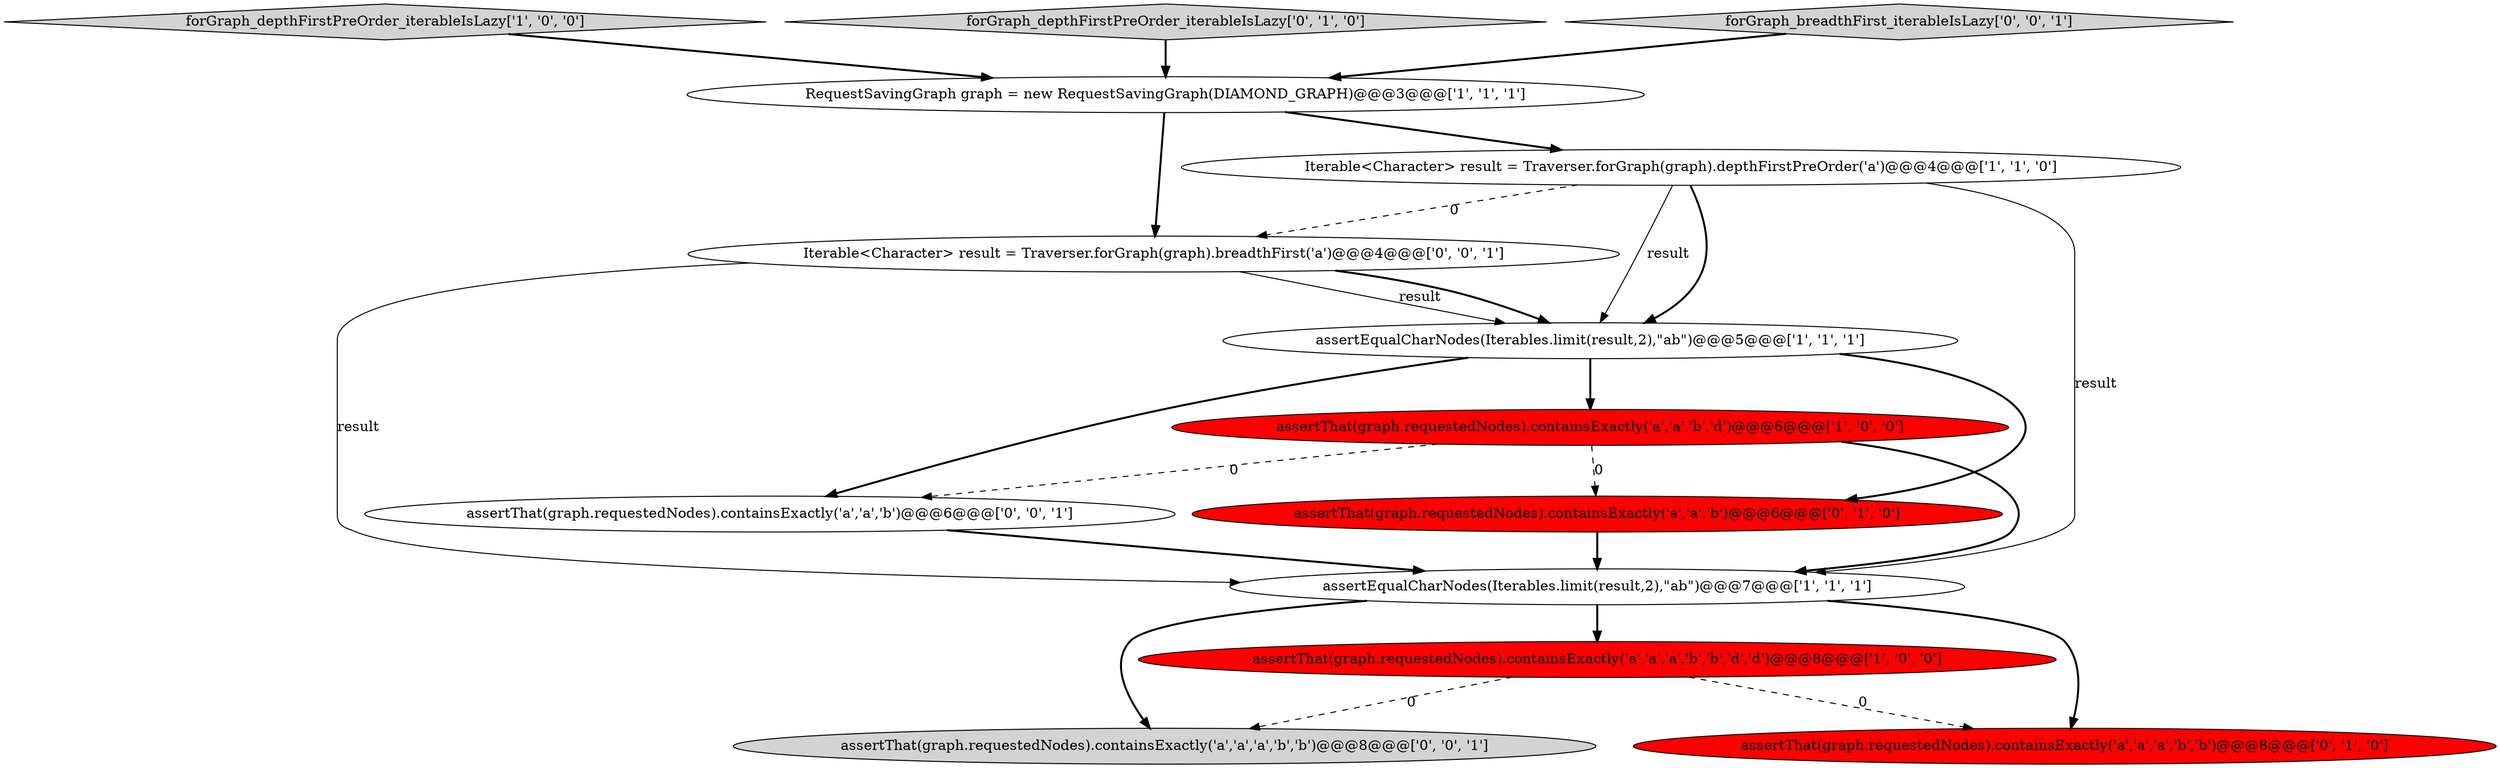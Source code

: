 digraph {
4 [style = filled, label = "forGraph_depthFirstPreOrder_iterableIsLazy['1', '0', '0']", fillcolor = lightgray, shape = diamond image = "AAA0AAABBB1BBB"];
13 [style = filled, label = "assertThat(graph.requestedNodes).containsExactly('a','a','a','b','b')@@@8@@@['0', '0', '1']", fillcolor = lightgray, shape = ellipse image = "AAA0AAABBB3BBB"];
8 [style = filled, label = "assertThat(graph.requestedNodes).containsExactly('a','a','b')@@@6@@@['0', '1', '0']", fillcolor = red, shape = ellipse image = "AAA1AAABBB2BBB"];
5 [style = filled, label = "assertThat(graph.requestedNodes).containsExactly('a','a','b','d')@@@6@@@['1', '0', '0']", fillcolor = red, shape = ellipse image = "AAA1AAABBB1BBB"];
11 [style = filled, label = "Iterable<Character> result = Traverser.forGraph(graph).breadthFirst('a')@@@4@@@['0', '0', '1']", fillcolor = white, shape = ellipse image = "AAA0AAABBB3BBB"];
0 [style = filled, label = "RequestSavingGraph graph = new RequestSavingGraph(DIAMOND_GRAPH)@@@3@@@['1', '1', '1']", fillcolor = white, shape = ellipse image = "AAA0AAABBB1BBB"];
1 [style = filled, label = "assertEqualCharNodes(Iterables.limit(result,2),\"ab\")@@@7@@@['1', '1', '1']", fillcolor = white, shape = ellipse image = "AAA0AAABBB1BBB"];
3 [style = filled, label = "assertThat(graph.requestedNodes).containsExactly('a','a','a','b','b','d','d')@@@8@@@['1', '0', '0']", fillcolor = red, shape = ellipse image = "AAA1AAABBB1BBB"];
7 [style = filled, label = "forGraph_depthFirstPreOrder_iterableIsLazy['0', '1', '0']", fillcolor = lightgray, shape = diamond image = "AAA0AAABBB2BBB"];
9 [style = filled, label = "assertThat(graph.requestedNodes).containsExactly('a','a','a','b','b')@@@8@@@['0', '1', '0']", fillcolor = red, shape = ellipse image = "AAA1AAABBB2BBB"];
12 [style = filled, label = "forGraph_breadthFirst_iterableIsLazy['0', '0', '1']", fillcolor = lightgray, shape = diamond image = "AAA0AAABBB3BBB"];
6 [style = filled, label = "Iterable<Character> result = Traverser.forGraph(graph).depthFirstPreOrder('a')@@@4@@@['1', '1', '0']", fillcolor = white, shape = ellipse image = "AAA0AAABBB1BBB"];
2 [style = filled, label = "assertEqualCharNodes(Iterables.limit(result,2),\"ab\")@@@5@@@['1', '1', '1']", fillcolor = white, shape = ellipse image = "AAA0AAABBB1BBB"];
10 [style = filled, label = "assertThat(graph.requestedNodes).containsExactly('a','a','b')@@@6@@@['0', '0', '1']", fillcolor = white, shape = ellipse image = "AAA0AAABBB3BBB"];
11->1 [style = solid, label="result"];
0->6 [style = bold, label=""];
11->2 [style = solid, label="result"];
6->1 [style = solid, label="result"];
6->11 [style = dashed, label="0"];
1->3 [style = bold, label=""];
0->11 [style = bold, label=""];
7->0 [style = bold, label=""];
2->10 [style = bold, label=""];
3->13 [style = dashed, label="0"];
12->0 [style = bold, label=""];
1->13 [style = bold, label=""];
11->2 [style = bold, label=""];
1->9 [style = bold, label=""];
4->0 [style = bold, label=""];
6->2 [style = bold, label=""];
8->1 [style = bold, label=""];
5->1 [style = bold, label=""];
5->10 [style = dashed, label="0"];
3->9 [style = dashed, label="0"];
5->8 [style = dashed, label="0"];
10->1 [style = bold, label=""];
6->2 [style = solid, label="result"];
2->8 [style = bold, label=""];
2->5 [style = bold, label=""];
}
